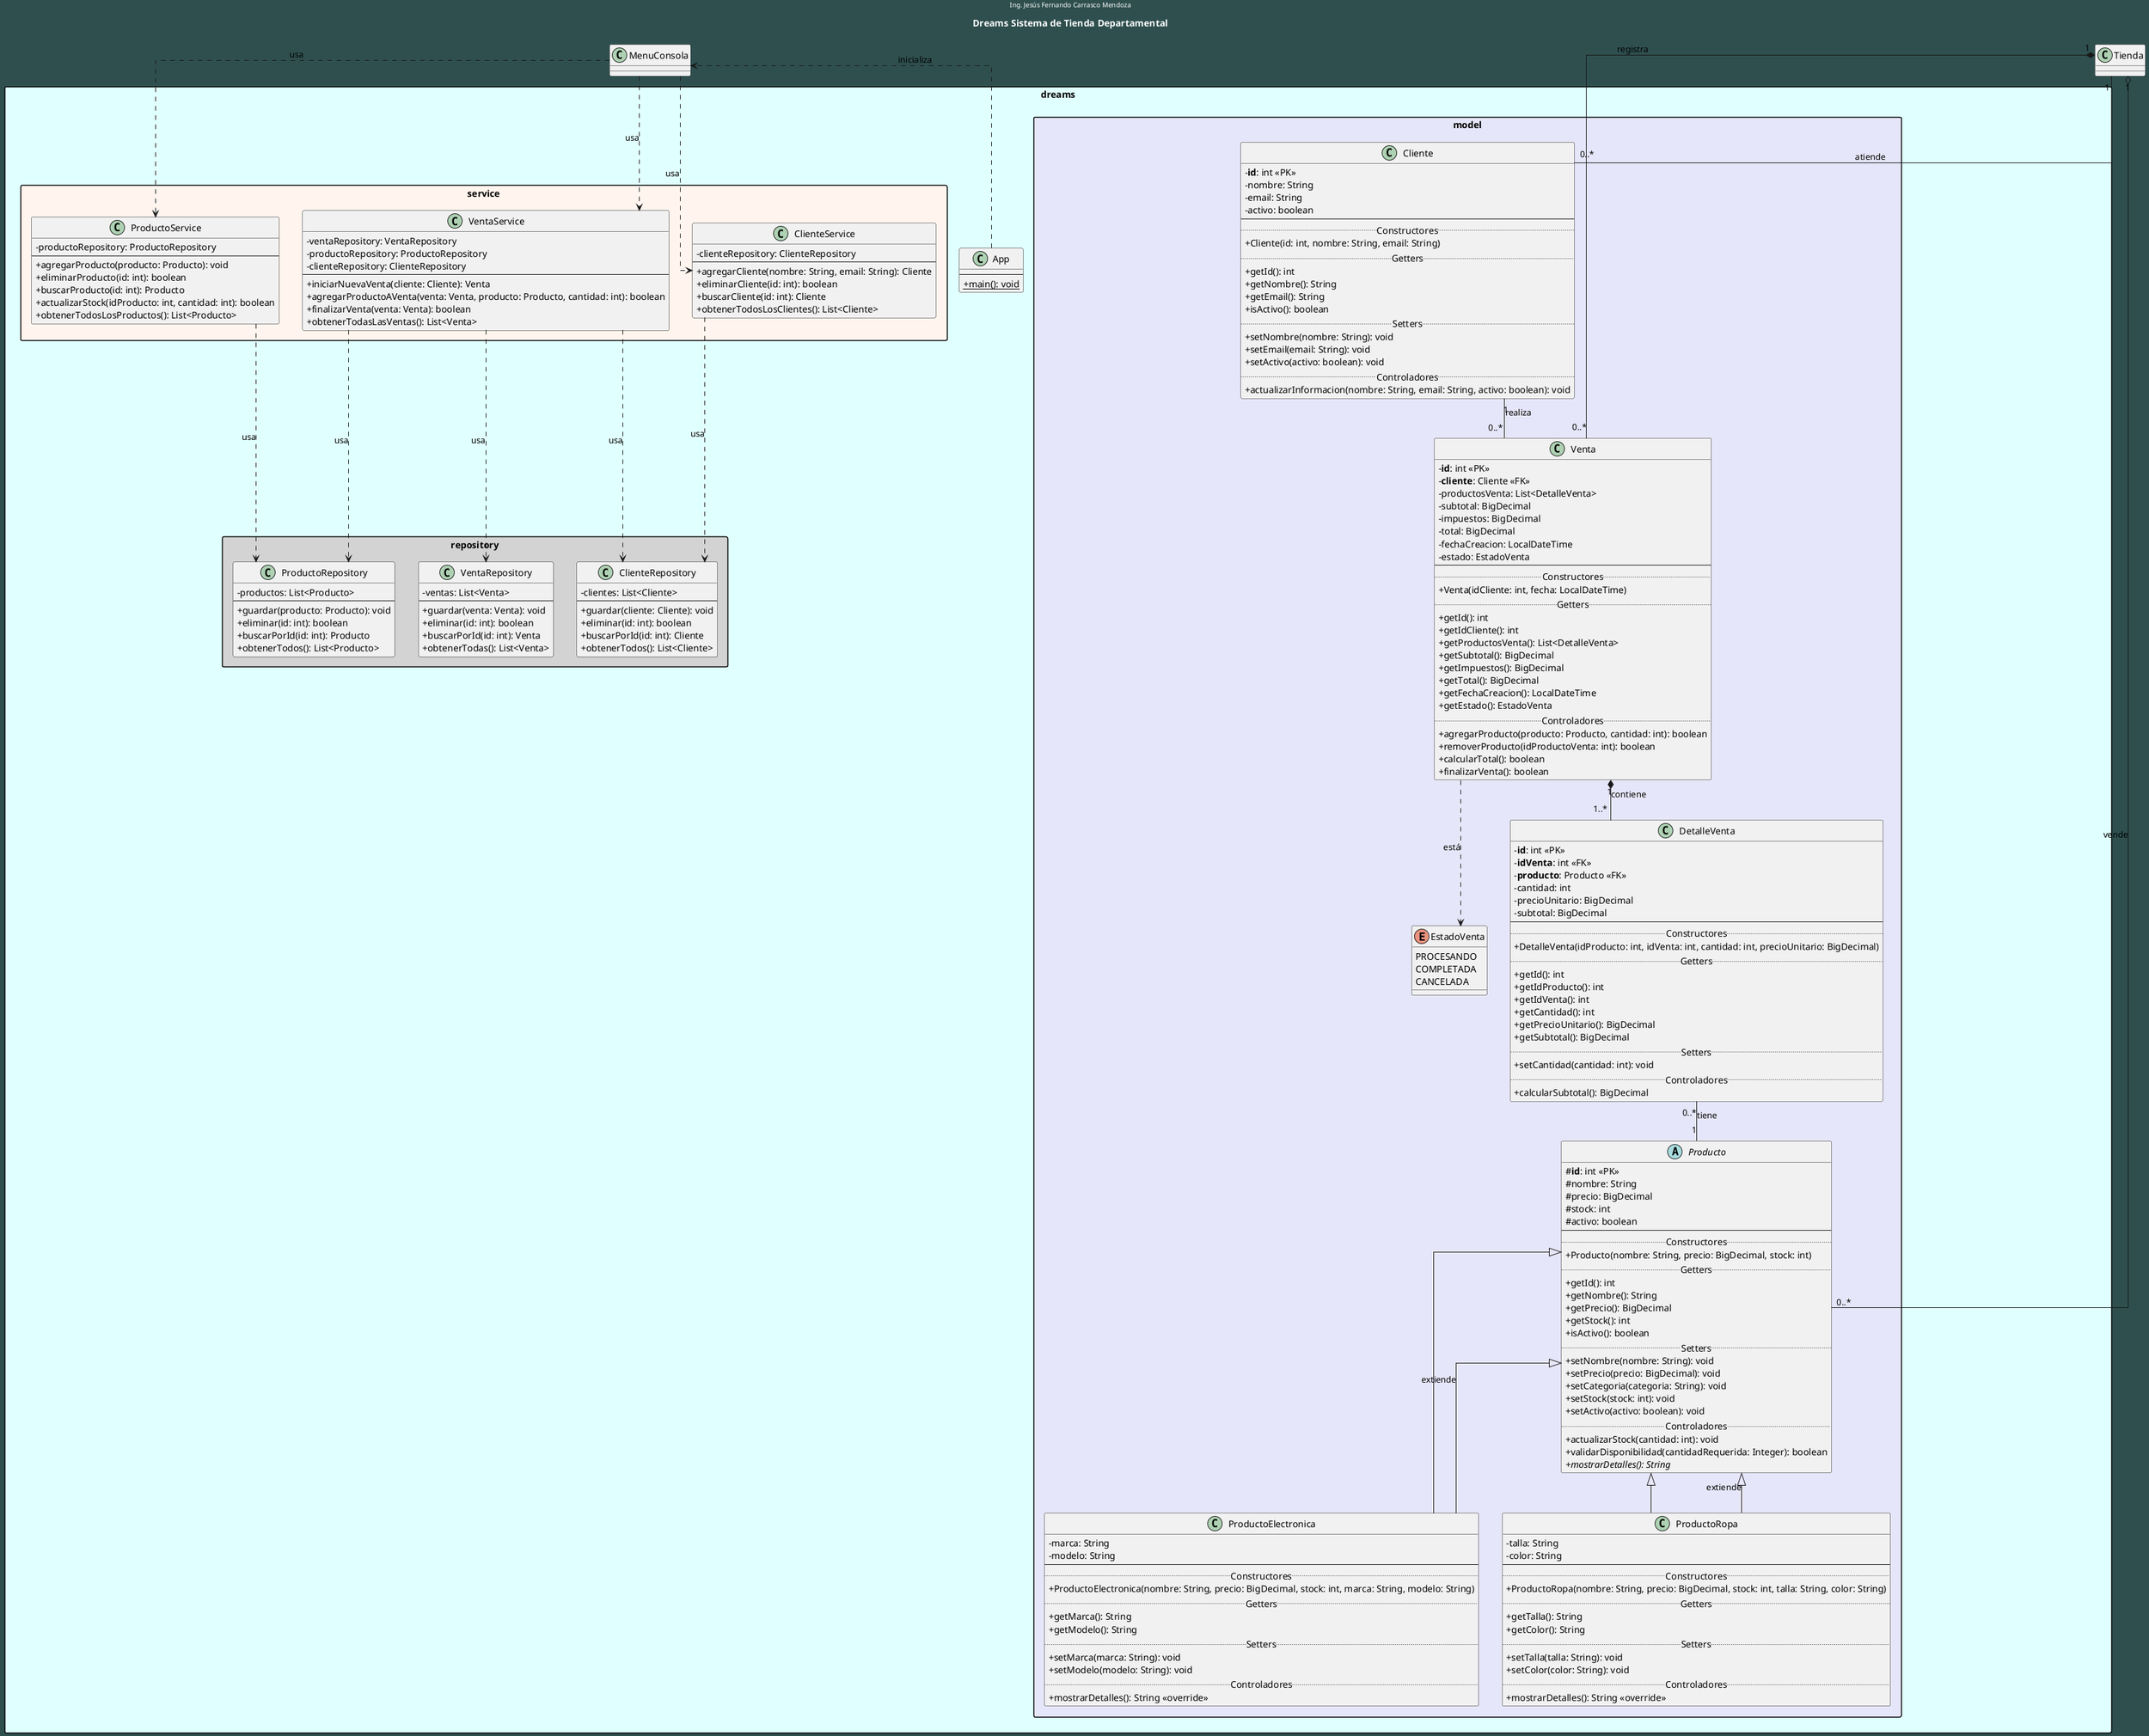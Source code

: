 @startuml dreams

' =============
' Configuración
' =============
'!theme spacelab
skinparam backgroundColor #DarkSlateGray
skinparam classAttributeIconSize 0
skinparam linetype ortho
skinparam packageStyle rectangle
title <color:#White>Dreams Sistema de Tienda Departamental</color>
center header <color:#White>Ing. Jesús Fernando Carrasco Mendoza</color>

' ====================
' Aplicación Principal
' ====================
package dreams #LightCyan {
    class App {
        --
        + {static} main(): void
    }
}

' ================================
' Capa View (Vista o Presentación)
' ================================
package dreams.view #WhiteSmoke {
    class Tienda {
        - nombre: String
        - clienteService: ClienteService
        - productoService: ProductoService
        - ventaService: VentaService
        --
        + gtNombre(): void
        + mostrarMenuPrincipal(): void
        + gestionarClientes(): void
        + gestionarProductos(): void
        + realizarVenta(): void
    }
}

' ===========================================
' Capa Service (Servicio o Lógica de Negocio)
' ===========================================
package dreams.service #SeaShell {

    class ClienteService {
        - clienteRepository: ClienteRepository
        --
        + agregarCliente(nombre: String, email: String): Cliente
        + eliminarCliente(id: int): boolean
        + buscarCliente(id: int): Cliente
        + obtenerTodosLosClientes(): List<Cliente>
    }

    class ProductoService {
        - productoRepository: ProductoRepository
        --
        + agregarProducto(producto: Producto): void
        + eliminarProducto(id: int): boolean
        + buscarProducto(id: int): Producto
        + actualizarStock(idProducto: int, cantidad: int): boolean
        + obtenerTodosLosProductos(): List<Producto>
    }

    class VentaService {
        - ventaRepository: VentaRepository
        - productoRepository: ProductoRepository
        - clienteRepository: ClienteRepository
        --
        + iniciarNuevaVenta(cliente: Cliente): Venta
        + agregarProductoAVenta(venta: Venta, producto: Producto, cantidad: int): boolean
        + finalizarVenta(venta: Venta): boolean
        + obtenerTodasLasVentas(): List<Venta>
    }

}


' ============================================
' Capa Repository (Repositorio o Persistencia)
' ============================================
package dreams.repository #LightGrey {

    class ClienteRepository {
        - clientes: List<Cliente>
        --
        + guardar(cliente: Cliente): void
        + eliminar(id: int): boolean
        + buscarPorId(id: int): Cliente
        + obtenerTodos(): List<Cliente>
    }

    class ProductoRepository {
        - productos: List<Producto>
        --
        + guardar(producto: Producto): void
        + eliminar(id: int): boolean
        + buscarPorId(id: int): Producto
        + obtenerTodos(): List<Producto>
    }

    class VentaRepository {
        - ventas: List<Venta>
        --
        + guardar(venta: Venta): void
        + eliminar(id: int): boolean
        + buscarPorId(id: int): Venta
        + obtenerTodas(): List<Venta>
    }

}

' =============================
' Capa Model (Modelo o Dominio)
' =============================
package dreams.model #Lavender {

    '=== Modelos ===
    class Tienda {
        - **id**: int <<PK>>
        - nombre: String
        - ubicacion: String
        - telefono: String
        --
        .. Constructores ..
        + Tienda(id: int, nombre: String, ubicacion: String, telefono: String)
        .. Getters ..
        + getId(): int
        + getNombre(): String
        + getUbicacion(): String
        + getTelefono(): String
    }

    class Cliente {
        - **id**: int <<PK>>
        - nombre: String
        - email: String
        - activo: boolean
        --
        .. Constructores ..
        + Cliente(id: int, nombre: String, email: String)
        .. Getters ..
        + getId(): int
        + getNombre(): String
        + getEmail(): String
        + isActivo(): boolean
        .. Setters ..
        + setNombre(nombre: String): void
        + setEmail(email: String): void
        + setActivo(activo: boolean): void
        .. Controladores ..
        + actualizarInformacion(nombre: String, email: String, activo: boolean): void
    }

    abstract class Producto {
        # **id**: int <<PK>>
        # nombre: String
        # precio: BigDecimal
        # stock: int
        # activo: boolean
        --
        .. Constructores ..
        + Producto(nombre: String, precio: BigDecimal, stock: int)
        .. Getters ..
        + getId(): int
        + getNombre(): String
        + getPrecio(): BigDecimal
        + getStock(): int
        + isActivo(): boolean
        .. Setters ..
        + setNombre(nombre: String): void
        + setPrecio(precio: BigDecimal): void
        + setCategoria(categoria: String): void
        + setStock(stock: int): void
        + setActivo(activo: boolean): void
        .. Controladores ..
        + actualizarStock(cantidad: int): void
        + validarDisponibilidad(cantidadRequerida: Integer): boolean
        + {abstract} mostrarDetalles(): String
    }

    class Venta {
        - **id**: int <<PK>>
        - **cliente**: Cliente <<FK>>
        - productosVenta: List<DetalleVenta>
        - subtotal: BigDecimal
        - impuestos: BigDecimal
        - total: BigDecimal
        - fechaCreacion: LocalDateTime
        - estado: EstadoVenta
        --
        .. Constructores ..
        + Venta(idCliente: int, fecha: LocalDateTime)
        .. Getters ..
        + getId(): int
        + getIdCliente(): int
        + getProductosVenta(): List<DetalleVenta>
        + getSubtotal(): BigDecimal
        + getImpuestos(): BigDecimal
        + getTotal(): BigDecimal
        + getFechaCreacion(): LocalDateTime
        + getEstado(): EstadoVenta
        .. Controladores ..
        + agregarProducto(producto: Producto, cantidad: int): boolean
        + removerProducto(idProductoVenta: int): boolean
        + calcularTotal(): boolean
        + finalizarVenta(): boolean
    }

    class DetalleVenta {
        - **id**: int <<PK>>
        - **idVenta**: int <<FK>>
        - **producto**: Producto <<FK>>
        - cantidad: int
        - precioUnitario: BigDecimal
        - subtotal: BigDecimal
        --
        .. Constructores ..
        + DetalleVenta(idProducto: int, idVenta: int, cantidad: int, precioUnitario: BigDecimal)
        .. Getters ..
        + getId(): int
        + getIdProducto(): int
        + getIdVenta(): int
        + getCantidad(): int
        + getPrecioUnitario(): BigDecimal
        + getSubtotal(): BigDecimal
        .. Setters ..
        + setCantidad(cantidad: int): void
        .. Controladores ..
        + calcularSubtotal(): BigDecimal
    }

    class ProductoElectronica extends Producto {
        - marca: String
        - modelo: String
        --
        .. Constructores ..
        + ProductoElectronica(nombre: String, precio: BigDecimal, stock: int, marca: String, modelo: String)
        .. Getters ..
        + getMarca(): String
        + getModelo(): String
        .. Setters ..
        + setMarca(marca: String): void
        + setModelo(modelo: String): void
        .. Controladores ..
        + mostrarDetalles(): String <<override>>
    }

    class ProductoRopa extends Producto {
        - talla: String
        - color: String
        --
        .. Constructores ..
        + ProductoRopa(nombre: String, precio: BigDecimal, stock: int, talla: String, color: String)
        .. Getters ..
        + getTalla(): String
        + getColor(): String
        .. Setters ..
        + setTalla(talla: String): void
        + setColor(color: String): void
        .. Controladores ..
        + mostrarDetalles(): String <<override>>
    }

    '=== Enumeraciones ===
    enum EstadoVenta {
        PROCESANDO
        COMPLETADA
        CANCELADA
    }

}

' ==========
' Relaciones
' ==========

' --- Asociación ---
Tienda "1" -- "0..*" Cliente : atiende
Cliente "1" -- "0..*" Venta : realiza
DetalleVenta "0..*" -- "1" Producto : tiene

' --- Agregación ---
Tienda "1" o-- "0..*" Producto : vende

' --- Composición ---
Tienda "1" *-- "0..*" Venta : registra
Venta "1" *-- "1..*" DetalleVenta : contiene

' --- Herencia ---
Producto <|-- ProductoElectronica : extiende
Producto <|-- ProductoRopa : extiende

' --- Dependencia ---
Venta ..> EstadoVenta : está

' --- Dependencia entre paquetes ---

App ..> MenuConsola : inicializa

MenuConsola ..> ClienteService : usa
MenuConsola ..> ProductoService : usa
MenuConsola ..> VentaService : usa

ClienteService ..> ClienteRepository : usa
ProductoService ..> ProductoRepository : usa
VentaService ..> VentaRepository : usa
VentaService ..> ProductoRepository : usa
VentaService ..> ClienteRepository : usa

' === Layout ===
hide @unlinked

@enduml

